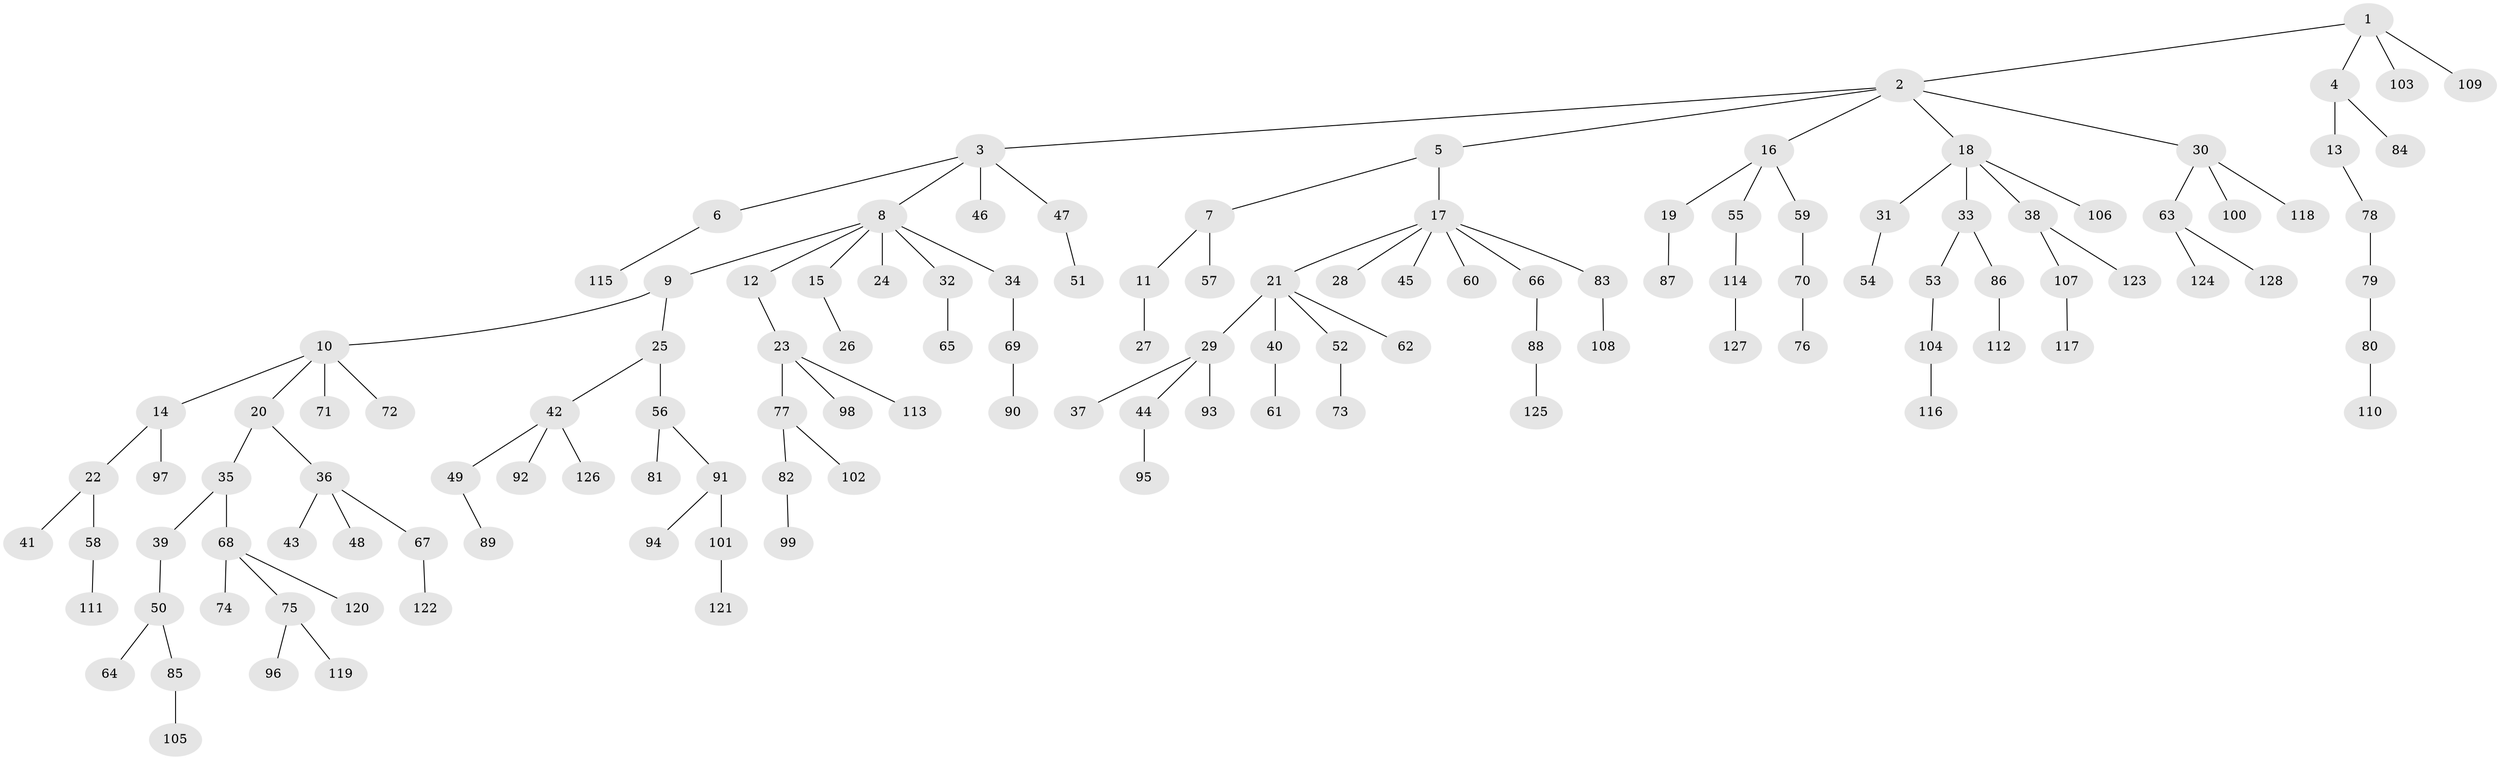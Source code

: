 // Generated by graph-tools (version 1.1) at 2025/50/03/09/25 03:50:17]
// undirected, 128 vertices, 127 edges
graph export_dot {
graph [start="1"]
  node [color=gray90,style=filled];
  1;
  2;
  3;
  4;
  5;
  6;
  7;
  8;
  9;
  10;
  11;
  12;
  13;
  14;
  15;
  16;
  17;
  18;
  19;
  20;
  21;
  22;
  23;
  24;
  25;
  26;
  27;
  28;
  29;
  30;
  31;
  32;
  33;
  34;
  35;
  36;
  37;
  38;
  39;
  40;
  41;
  42;
  43;
  44;
  45;
  46;
  47;
  48;
  49;
  50;
  51;
  52;
  53;
  54;
  55;
  56;
  57;
  58;
  59;
  60;
  61;
  62;
  63;
  64;
  65;
  66;
  67;
  68;
  69;
  70;
  71;
  72;
  73;
  74;
  75;
  76;
  77;
  78;
  79;
  80;
  81;
  82;
  83;
  84;
  85;
  86;
  87;
  88;
  89;
  90;
  91;
  92;
  93;
  94;
  95;
  96;
  97;
  98;
  99;
  100;
  101;
  102;
  103;
  104;
  105;
  106;
  107;
  108;
  109;
  110;
  111;
  112;
  113;
  114;
  115;
  116;
  117;
  118;
  119;
  120;
  121;
  122;
  123;
  124;
  125;
  126;
  127;
  128;
  1 -- 2;
  1 -- 4;
  1 -- 103;
  1 -- 109;
  2 -- 3;
  2 -- 5;
  2 -- 16;
  2 -- 18;
  2 -- 30;
  3 -- 6;
  3 -- 8;
  3 -- 46;
  3 -- 47;
  4 -- 13;
  4 -- 84;
  5 -- 7;
  5 -- 17;
  6 -- 115;
  7 -- 11;
  7 -- 57;
  8 -- 9;
  8 -- 12;
  8 -- 15;
  8 -- 24;
  8 -- 32;
  8 -- 34;
  9 -- 10;
  9 -- 25;
  10 -- 14;
  10 -- 20;
  10 -- 71;
  10 -- 72;
  11 -- 27;
  12 -- 23;
  13 -- 78;
  14 -- 22;
  14 -- 97;
  15 -- 26;
  16 -- 19;
  16 -- 55;
  16 -- 59;
  17 -- 21;
  17 -- 28;
  17 -- 45;
  17 -- 60;
  17 -- 66;
  17 -- 83;
  18 -- 31;
  18 -- 33;
  18 -- 38;
  18 -- 106;
  19 -- 87;
  20 -- 35;
  20 -- 36;
  21 -- 29;
  21 -- 40;
  21 -- 52;
  21 -- 62;
  22 -- 41;
  22 -- 58;
  23 -- 77;
  23 -- 98;
  23 -- 113;
  25 -- 42;
  25 -- 56;
  29 -- 37;
  29 -- 44;
  29 -- 93;
  30 -- 63;
  30 -- 100;
  30 -- 118;
  31 -- 54;
  32 -- 65;
  33 -- 53;
  33 -- 86;
  34 -- 69;
  35 -- 39;
  35 -- 68;
  36 -- 43;
  36 -- 48;
  36 -- 67;
  38 -- 107;
  38 -- 123;
  39 -- 50;
  40 -- 61;
  42 -- 49;
  42 -- 92;
  42 -- 126;
  44 -- 95;
  47 -- 51;
  49 -- 89;
  50 -- 64;
  50 -- 85;
  52 -- 73;
  53 -- 104;
  55 -- 114;
  56 -- 81;
  56 -- 91;
  58 -- 111;
  59 -- 70;
  63 -- 124;
  63 -- 128;
  66 -- 88;
  67 -- 122;
  68 -- 74;
  68 -- 75;
  68 -- 120;
  69 -- 90;
  70 -- 76;
  75 -- 96;
  75 -- 119;
  77 -- 82;
  77 -- 102;
  78 -- 79;
  79 -- 80;
  80 -- 110;
  82 -- 99;
  83 -- 108;
  85 -- 105;
  86 -- 112;
  88 -- 125;
  91 -- 94;
  91 -- 101;
  101 -- 121;
  104 -- 116;
  107 -- 117;
  114 -- 127;
}
